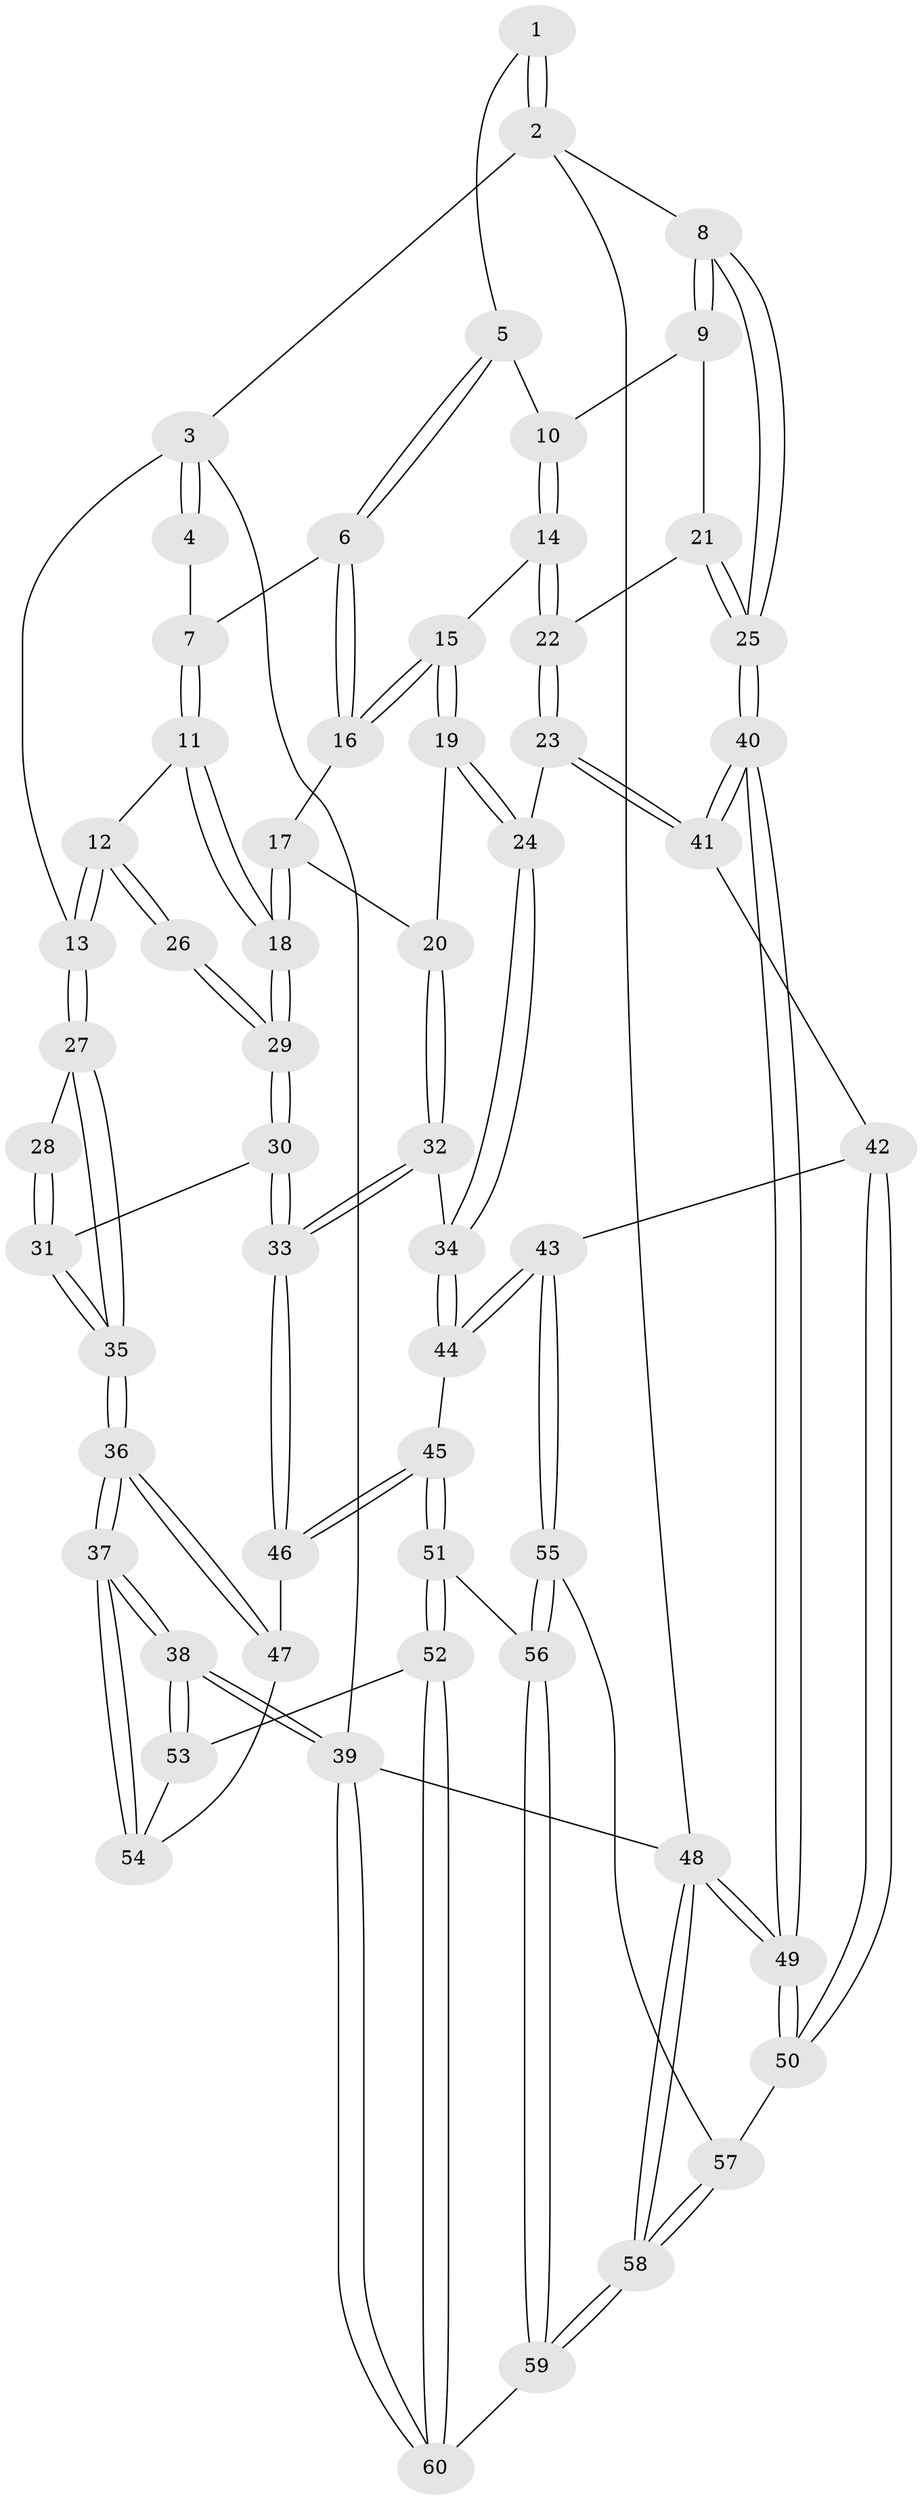 // Generated by graph-tools (version 1.1) at 2025/11/02/27/25 16:11:53]
// undirected, 60 vertices, 147 edges
graph export_dot {
graph [start="1"]
  node [color=gray90,style=filled];
  1 [pos="+0.7906245274402984+0"];
  2 [pos="+1+0"];
  3 [pos="+0+0"];
  4 [pos="+0.36111242648646286+0"];
  5 [pos="+0.7462968505629629+0.010436250932630854"];
  6 [pos="+0.47889612676827253+0.14995824735736155"];
  7 [pos="+0.39610245715111564+0.03299035820303733"];
  8 [pos="+1+0"];
  9 [pos="+0.8600519806490402+0.2183666224897276"];
  10 [pos="+0.7667756382704235+0.1132059621674878"];
  11 [pos="+0.2118155688647889+0.2098324672502059"];
  12 [pos="+0+0"];
  13 [pos="+0+0"];
  14 [pos="+0.601434648117133+0.24239198460252084"];
  15 [pos="+0.5503743534473811+0.22539665091290004"];
  16 [pos="+0.483004447222648+0.1656479379088559"];
  17 [pos="+0.4268834706467778+0.23346181930419285"];
  18 [pos="+0.25917834117650057+0.374561571175614"];
  19 [pos="+0.5156703090159452+0.33870568562364184"];
  20 [pos="+0.45984997979508213+0.37245522771128103"];
  21 [pos="+0.8609442135084302+0.22322908904485247"];
  22 [pos="+0.7120376028516702+0.3838939667464223"];
  23 [pos="+0.7120240233003401+0.3842529265384279"];
  24 [pos="+0.5977673235006888+0.4786282426310561"];
  25 [pos="+1+0.4458570324868649"];
  26 [pos="+0.07879121049823297+0.32144877277514095"];
  27 [pos="+0+0.3313302754860685"];
  28 [pos="+0.03581371917617953+0.3603754908469856"];
  29 [pos="+0.24916606149245168+0.4290851716012585"];
  30 [pos="+0.25084010653142874+0.44522802457821103"];
  31 [pos="+0.04387214069280363+0.521931507718808"];
  32 [pos="+0.3880016396696723+0.46660205337141286"];
  33 [pos="+0.27892968185945094+0.47210907070700864"];
  34 [pos="+0.5691256268929965+0.5193190882600613"];
  35 [pos="+0+0.6299657363583293"];
  36 [pos="+0+0.7641112115602973"];
  37 [pos="+0+0.9693630799621404"];
  38 [pos="+0+1"];
  39 [pos="+0+1"];
  40 [pos="+1+0.5267661887344421"];
  41 [pos="+0.9275111732810317+0.5725394637987131"];
  42 [pos="+0.9024496158788848+0.5960195797647233"];
  43 [pos="+0.7264277456231406+0.697392730694116"];
  44 [pos="+0.5962359072281301+0.639691526538434"];
  45 [pos="+0.5103071096187568+0.7045808696489642"];
  46 [pos="+0.29841012112713683+0.6346734961598435"];
  47 [pos="+0.27031486227653934+0.6913573994442684"];
  48 [pos="+1+1"];
  49 [pos="+1+1"];
  50 [pos="+0.906736693007134+0.8527726293576987"];
  51 [pos="+0.47804960498222476+0.8570885896836069"];
  52 [pos="+0.3848234385511752+0.9133976268107571"];
  53 [pos="+0.3349962806325196+0.8800749558026666"];
  54 [pos="+0.28602071095709786+0.8016999974392612"];
  55 [pos="+0.7292599973871534+0.8057812305729508"];
  56 [pos="+0.6528128363611103+0.9212996131124646"];
  57 [pos="+0.8257107280928625+0.8573499278193516"];
  58 [pos="+0.8437697613676567+1"];
  59 [pos="+0.7208157946180623+1"];
  60 [pos="+0.38667304908691985+1"];
  1 -- 2;
  1 -- 2;
  1 -- 5;
  2 -- 3;
  2 -- 8;
  2 -- 48;
  3 -- 4;
  3 -- 4;
  3 -- 13;
  3 -- 39;
  4 -- 7;
  5 -- 6;
  5 -- 6;
  5 -- 10;
  6 -- 7;
  6 -- 16;
  6 -- 16;
  7 -- 11;
  7 -- 11;
  8 -- 9;
  8 -- 9;
  8 -- 25;
  8 -- 25;
  9 -- 10;
  9 -- 21;
  10 -- 14;
  10 -- 14;
  11 -- 12;
  11 -- 18;
  11 -- 18;
  12 -- 13;
  12 -- 13;
  12 -- 26;
  12 -- 26;
  13 -- 27;
  13 -- 27;
  14 -- 15;
  14 -- 22;
  14 -- 22;
  15 -- 16;
  15 -- 16;
  15 -- 19;
  15 -- 19;
  16 -- 17;
  17 -- 18;
  17 -- 18;
  17 -- 20;
  18 -- 29;
  18 -- 29;
  19 -- 20;
  19 -- 24;
  19 -- 24;
  20 -- 32;
  20 -- 32;
  21 -- 22;
  21 -- 25;
  21 -- 25;
  22 -- 23;
  22 -- 23;
  23 -- 24;
  23 -- 41;
  23 -- 41;
  24 -- 34;
  24 -- 34;
  25 -- 40;
  25 -- 40;
  26 -- 29;
  26 -- 29;
  27 -- 28;
  27 -- 35;
  27 -- 35;
  28 -- 31;
  28 -- 31;
  29 -- 30;
  29 -- 30;
  30 -- 31;
  30 -- 33;
  30 -- 33;
  31 -- 35;
  31 -- 35;
  32 -- 33;
  32 -- 33;
  32 -- 34;
  33 -- 46;
  33 -- 46;
  34 -- 44;
  34 -- 44;
  35 -- 36;
  35 -- 36;
  36 -- 37;
  36 -- 37;
  36 -- 47;
  36 -- 47;
  37 -- 38;
  37 -- 38;
  37 -- 54;
  37 -- 54;
  38 -- 39;
  38 -- 39;
  38 -- 53;
  38 -- 53;
  39 -- 60;
  39 -- 60;
  39 -- 48;
  40 -- 41;
  40 -- 41;
  40 -- 49;
  40 -- 49;
  41 -- 42;
  42 -- 43;
  42 -- 50;
  42 -- 50;
  43 -- 44;
  43 -- 44;
  43 -- 55;
  43 -- 55;
  44 -- 45;
  45 -- 46;
  45 -- 46;
  45 -- 51;
  45 -- 51;
  46 -- 47;
  47 -- 54;
  48 -- 49;
  48 -- 49;
  48 -- 58;
  48 -- 58;
  49 -- 50;
  49 -- 50;
  50 -- 57;
  51 -- 52;
  51 -- 52;
  51 -- 56;
  52 -- 53;
  52 -- 60;
  52 -- 60;
  53 -- 54;
  55 -- 56;
  55 -- 56;
  55 -- 57;
  56 -- 59;
  56 -- 59;
  57 -- 58;
  57 -- 58;
  58 -- 59;
  58 -- 59;
  59 -- 60;
}
